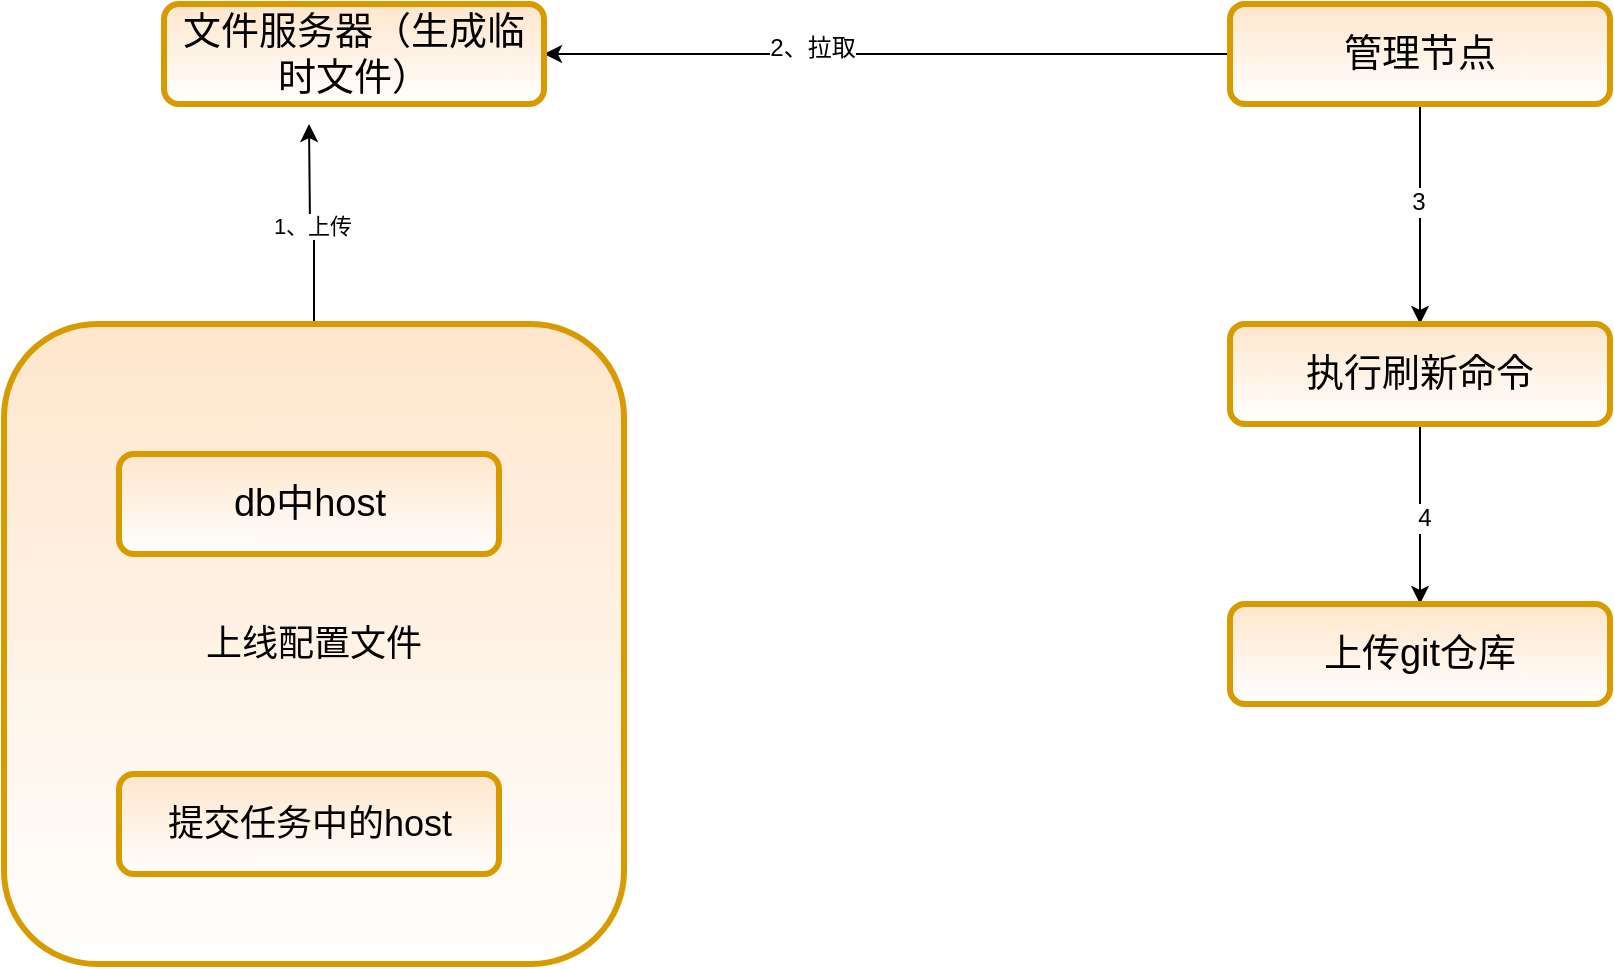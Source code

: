 <mxfile version="12.1.7" type="device" pages="1"><diagram id="814BCvg21y7B7W9TNX6J" name="第 1 页"><mxGraphModel dx="2393" dy="2055" grid="1" gridSize="10" guides="1" tooltips="1" connect="1" arrows="1" fold="1" page="1" pageScale="1" pageWidth="827" pageHeight="1169" math="0" shadow="0"><root><mxCell id="0"/><mxCell id="1" parent="0"/><mxCell id="F1x8BqolRDiIsB1SAfR0-6" value="1、上传" style="edgeStyle=orthogonalEdgeStyle;rounded=0;orthogonalLoop=1;jettySize=auto;html=1;" edge="1" parent="1" source="F1x8BqolRDiIsB1SAfR0-1"><mxGeometry relative="1" as="geometry"><mxPoint x="-47.5" y="-990" as="targetPoint"/></mxGeometry></mxCell><mxCell id="F1x8BqolRDiIsB1SAfR0-1" value="&lt;font style=&quot;font-size: 18px&quot;&gt;上线配置文件&lt;/font&gt;&lt;br&gt;&lt;div&gt;&lt;/div&gt;" style="rounded=1;whiteSpace=wrap;html=1;strokeWidth=3;align=center;fillColor=#ffe6cc;strokeColor=#d79b00;gradientColor=#ffffff;" vertex="1" parent="1"><mxGeometry x="-200" y="-890" width="310" height="320" as="geometry"/></mxCell><mxCell id="F1x8BqolRDiIsB1SAfR0-2" value="&lt;font style=&quot;font-size: 18px&quot;&gt;提交任务中的host&lt;/font&gt;&lt;br&gt;&lt;div&gt;&lt;/div&gt;" style="rounded=1;whiteSpace=wrap;html=1;strokeWidth=3;align=center;fillColor=#ffe6cc;strokeColor=#d79b00;gradientColor=#ffffff;" vertex="1" parent="1"><mxGeometry x="-142.5" y="-665" width="190" height="50" as="geometry"/></mxCell><mxCell id="F1x8BqolRDiIsB1SAfR0-3" value="&lt;font style=&quot;font-size: 19px&quot;&gt;db中host&lt;/font&gt;&lt;br&gt;&lt;div&gt;&lt;/div&gt;" style="rounded=1;whiteSpace=wrap;html=1;strokeWidth=3;align=center;fillColor=#ffe6cc;strokeColor=#d79b00;gradientColor=#ffffff;" vertex="1" parent="1"><mxGeometry x="-142.5" y="-825" width="190" height="50" as="geometry"/></mxCell><mxCell id="F1x8BqolRDiIsB1SAfR0-7" style="edgeStyle=orthogonalEdgeStyle;rounded=0;orthogonalLoop=1;jettySize=auto;html=1;entryX=1;entryY=0.5;entryDx=0;entryDy=0;" edge="1" parent="1" source="F1x8BqolRDiIsB1SAfR0-4" target="F1x8BqolRDiIsB1SAfR0-5"><mxGeometry relative="1" as="geometry"><mxPoint x="80" y="-1025" as="targetPoint"/></mxGeometry></mxCell><mxCell id="F1x8BqolRDiIsB1SAfR0-8" value="2、拉取" style="text;html=1;resizable=0;points=[];align=center;verticalAlign=middle;labelBackgroundColor=#ffffff;" vertex="1" connectable="0" parent="F1x8BqolRDiIsB1SAfR0-7"><mxGeometry x="0.219" y="-3" relative="1" as="geometry"><mxPoint as="offset"/></mxGeometry></mxCell><mxCell id="F1x8BqolRDiIsB1SAfR0-11" style="edgeStyle=orthogonalEdgeStyle;rounded=0;orthogonalLoop=1;jettySize=auto;html=1;entryX=0.5;entryY=0;entryDx=0;entryDy=0;" edge="1" parent="1" source="F1x8BqolRDiIsB1SAfR0-4" target="F1x8BqolRDiIsB1SAfR0-9"><mxGeometry relative="1" as="geometry"/></mxCell><mxCell id="F1x8BqolRDiIsB1SAfR0-13" value="3" style="text;html=1;resizable=0;points=[];align=center;verticalAlign=middle;labelBackgroundColor=#ffffff;" vertex="1" connectable="0" parent="F1x8BqolRDiIsB1SAfR0-11"><mxGeometry x="-0.109" y="-1" relative="1" as="geometry"><mxPoint as="offset"/></mxGeometry></mxCell><mxCell id="F1x8BqolRDiIsB1SAfR0-4" value="&lt;font style=&quot;font-size: 19px&quot;&gt;管理节点&lt;/font&gt;&lt;br&gt;&lt;div&gt;&lt;/div&gt;" style="rounded=1;whiteSpace=wrap;html=1;strokeWidth=3;align=center;fillColor=#ffe6cc;strokeColor=#d79b00;gradientColor=#ffffff;" vertex="1" parent="1"><mxGeometry x="413" y="-1050" width="190" height="50" as="geometry"/></mxCell><mxCell id="F1x8BqolRDiIsB1SAfR0-5" value="&lt;font style=&quot;font-size: 19px&quot;&gt;文件服务器（生成临时文件）&lt;/font&gt;&lt;br&gt;&lt;div&gt;&lt;/div&gt;" style="rounded=1;whiteSpace=wrap;html=1;strokeWidth=3;align=center;fillColor=#ffe6cc;strokeColor=#d79b00;gradientColor=#ffffff;" vertex="1" parent="1"><mxGeometry x="-120" y="-1050" width="190" height="50" as="geometry"/></mxCell><mxCell id="F1x8BqolRDiIsB1SAfR0-12" style="edgeStyle=orthogonalEdgeStyle;rounded=0;orthogonalLoop=1;jettySize=auto;html=1;entryX=0.5;entryY=0;entryDx=0;entryDy=0;" edge="1" parent="1" source="F1x8BqolRDiIsB1SAfR0-9" target="F1x8BqolRDiIsB1SAfR0-10"><mxGeometry relative="1" as="geometry"/></mxCell><mxCell id="F1x8BqolRDiIsB1SAfR0-14" value="4" style="text;html=1;resizable=0;points=[];align=center;verticalAlign=middle;labelBackgroundColor=#ffffff;" vertex="1" connectable="0" parent="F1x8BqolRDiIsB1SAfR0-12"><mxGeometry x="0.044" y="2" relative="1" as="geometry"><mxPoint as="offset"/></mxGeometry></mxCell><mxCell id="F1x8BqolRDiIsB1SAfR0-9" value="&lt;span style=&quot;font-size: 19px&quot;&gt;执行刷新命令&lt;/span&gt;&lt;br&gt;&lt;div&gt;&lt;/div&gt;" style="rounded=1;whiteSpace=wrap;html=1;strokeWidth=3;align=center;fillColor=#ffe6cc;strokeColor=#d79b00;gradientColor=#ffffff;" vertex="1" parent="1"><mxGeometry x="413" y="-890" width="190" height="50" as="geometry"/></mxCell><mxCell id="F1x8BqolRDiIsB1SAfR0-10" value="&lt;span style=&quot;font-size: 19px&quot;&gt;上传git仓库&lt;/span&gt;&lt;br&gt;&lt;div&gt;&lt;/div&gt;" style="rounded=1;whiteSpace=wrap;html=1;strokeWidth=3;align=center;fillColor=#ffe6cc;strokeColor=#d79b00;gradientColor=#ffffff;" vertex="1" parent="1"><mxGeometry x="413" y="-750" width="190" height="50" as="geometry"/></mxCell></root></mxGraphModel></diagram></mxfile>